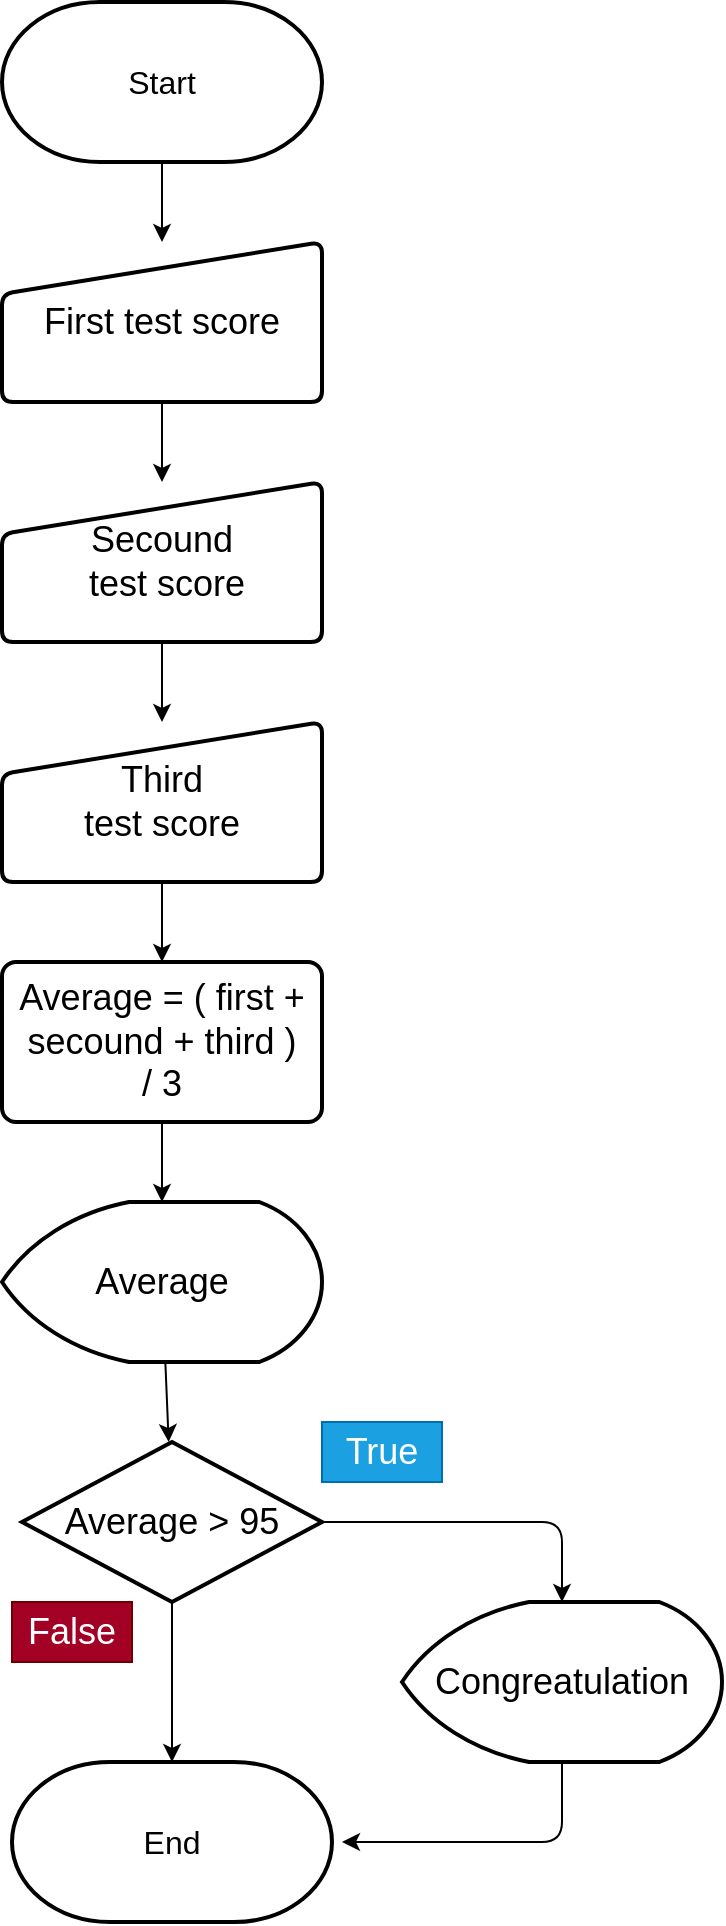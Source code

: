 <mxfile>
    <diagram id="7z7vpc589UkfR-dBnK5R" name="Page-1">
        <mxGraphModel dx="1386" dy="825" grid="1" gridSize="10" guides="1" tooltips="1" connect="1" arrows="1" fold="1" page="1" pageScale="1" pageWidth="850" pageHeight="1100" math="0" shadow="0">
            <root>
                <mxCell id="0"/>
                <mxCell id="1" parent="0"/>
                <mxCell id="5" value="" style="edgeStyle=none;html=1;fontSize=18;" edge="1" parent="1" source="2">
                    <mxGeometry relative="1" as="geometry">
                        <mxPoint x="440" y="160" as="targetPoint"/>
                    </mxGeometry>
                </mxCell>
                <mxCell id="2" value="&lt;font size=&quot;3&quot;&gt;Start&lt;/font&gt;" style="strokeWidth=2;html=1;shape=mxgraph.flowchart.terminator;whiteSpace=wrap;" vertex="1" parent="1">
                    <mxGeometry x="360" y="40" width="160" height="80" as="geometry"/>
                </mxCell>
                <mxCell id="3" value="&lt;font size=&quot;3&quot;&gt;End&lt;br&gt;&lt;/font&gt;" style="strokeWidth=2;html=1;shape=mxgraph.flowchart.terminator;whiteSpace=wrap;" vertex="1" parent="1">
                    <mxGeometry x="365" y="920" width="160" height="80" as="geometry"/>
                </mxCell>
                <mxCell id="7" value="" style="edgeStyle=none;html=1;fontSize=18;" edge="1" parent="1">
                    <mxGeometry relative="1" as="geometry">
                        <mxPoint x="440" y="240" as="sourcePoint"/>
                        <mxPoint x="440" y="280" as="targetPoint"/>
                    </mxGeometry>
                </mxCell>
                <mxCell id="9" value="" style="edgeStyle=none;html=1;fontSize=18;" edge="1" parent="1">
                    <mxGeometry relative="1" as="geometry">
                        <mxPoint x="440" y="360" as="sourcePoint"/>
                        <mxPoint x="440" y="400" as="targetPoint"/>
                    </mxGeometry>
                </mxCell>
                <mxCell id="12" value="" style="edgeStyle=none;html=1;fontSize=18;" edge="1" parent="1" target="10">
                    <mxGeometry relative="1" as="geometry">
                        <mxPoint x="440" y="480" as="sourcePoint"/>
                    </mxGeometry>
                </mxCell>
                <mxCell id="13" value="" style="edgeStyle=none;html=1;fontSize=18;" edge="1" parent="1" source="10" target="11">
                    <mxGeometry relative="1" as="geometry"/>
                </mxCell>
                <mxCell id="10" value="Average = ( first + secound + third ) &lt;br&gt;/ 3" style="rounded=1;whiteSpace=wrap;html=1;absoluteArcSize=1;arcSize=14;strokeWidth=2;fontSize=18;" vertex="1" parent="1">
                    <mxGeometry x="360" y="520" width="160" height="80" as="geometry"/>
                </mxCell>
                <mxCell id="22" value="" style="edgeStyle=none;html=1;fontSize=18;" edge="1" parent="1" source="11" target="15">
                    <mxGeometry relative="1" as="geometry"/>
                </mxCell>
                <mxCell id="11" value="Average" style="strokeWidth=2;html=1;shape=mxgraph.flowchart.display;whiteSpace=wrap;fontSize=18;" vertex="1" parent="1">
                    <mxGeometry x="360" y="640" width="160" height="80" as="geometry"/>
                </mxCell>
                <mxCell id="17" value="" style="edgeStyle=none;html=1;fontSize=18;" edge="1" parent="1" source="15" target="16">
                    <mxGeometry relative="1" as="geometry">
                        <Array as="points">
                            <mxPoint x="640" y="800"/>
                        </Array>
                    </mxGeometry>
                </mxCell>
                <mxCell id="18" value="" style="edgeStyle=none;html=1;fontSize=18;" edge="1" parent="1" source="15" target="3">
                    <mxGeometry relative="1" as="geometry"/>
                </mxCell>
                <mxCell id="15" value="Average &amp;gt; 95" style="strokeWidth=2;html=1;shape=mxgraph.flowchart.decision;whiteSpace=wrap;fontSize=18;" vertex="1" parent="1">
                    <mxGeometry x="370" y="760" width="150" height="80" as="geometry"/>
                </mxCell>
                <mxCell id="19" style="edgeStyle=none;html=1;fontSize=18;" edge="1" parent="1" source="16">
                    <mxGeometry relative="1" as="geometry">
                        <mxPoint x="530" y="960" as="targetPoint"/>
                        <Array as="points">
                            <mxPoint x="640" y="960"/>
                        </Array>
                    </mxGeometry>
                </mxCell>
                <mxCell id="16" value="Congreatulation" style="strokeWidth=2;html=1;shape=mxgraph.flowchart.display;whiteSpace=wrap;fontSize=18;" vertex="1" parent="1">
                    <mxGeometry x="560" y="840" width="160" height="80" as="geometry"/>
                </mxCell>
                <mxCell id="21" value="True" style="text;html=1;strokeColor=#006EAF;fillColor=#1ba1e2;align=center;verticalAlign=middle;whiteSpace=wrap;rounded=0;fontSize=18;fontColor=#ffffff;" vertex="1" parent="1">
                    <mxGeometry x="520" y="750" width="60" height="30" as="geometry"/>
                </mxCell>
                <mxCell id="23" value="False" style="text;html=1;strokeColor=#6F0000;fillColor=#a20025;align=center;verticalAlign=middle;whiteSpace=wrap;rounded=0;fontSize=18;fontColor=#ffffff;" vertex="1" parent="1">
                    <mxGeometry x="365" y="840" width="60" height="30" as="geometry"/>
                </mxCell>
                <mxCell id="25" value="First test score" style="html=1;strokeWidth=2;shape=manualInput;whiteSpace=wrap;rounded=1;size=26;arcSize=11;fontSize=18;" vertex="1" parent="1">
                    <mxGeometry x="360" y="160" width="160" height="80" as="geometry"/>
                </mxCell>
                <mxCell id="26" value="Secound&lt;br&gt;&amp;nbsp;test score" style="html=1;strokeWidth=2;shape=manualInput;whiteSpace=wrap;rounded=1;size=26;arcSize=11;fontSize=18;" vertex="1" parent="1">
                    <mxGeometry x="360" y="280" width="160" height="80" as="geometry"/>
                </mxCell>
                <mxCell id="27" value="Third&lt;br&gt;test score" style="html=1;strokeWidth=2;shape=manualInput;whiteSpace=wrap;rounded=1;size=26;arcSize=11;fontSize=18;" vertex="1" parent="1">
                    <mxGeometry x="360" y="400" width="160" height="80" as="geometry"/>
                </mxCell>
            </root>
        </mxGraphModel>
    </diagram>
</mxfile>